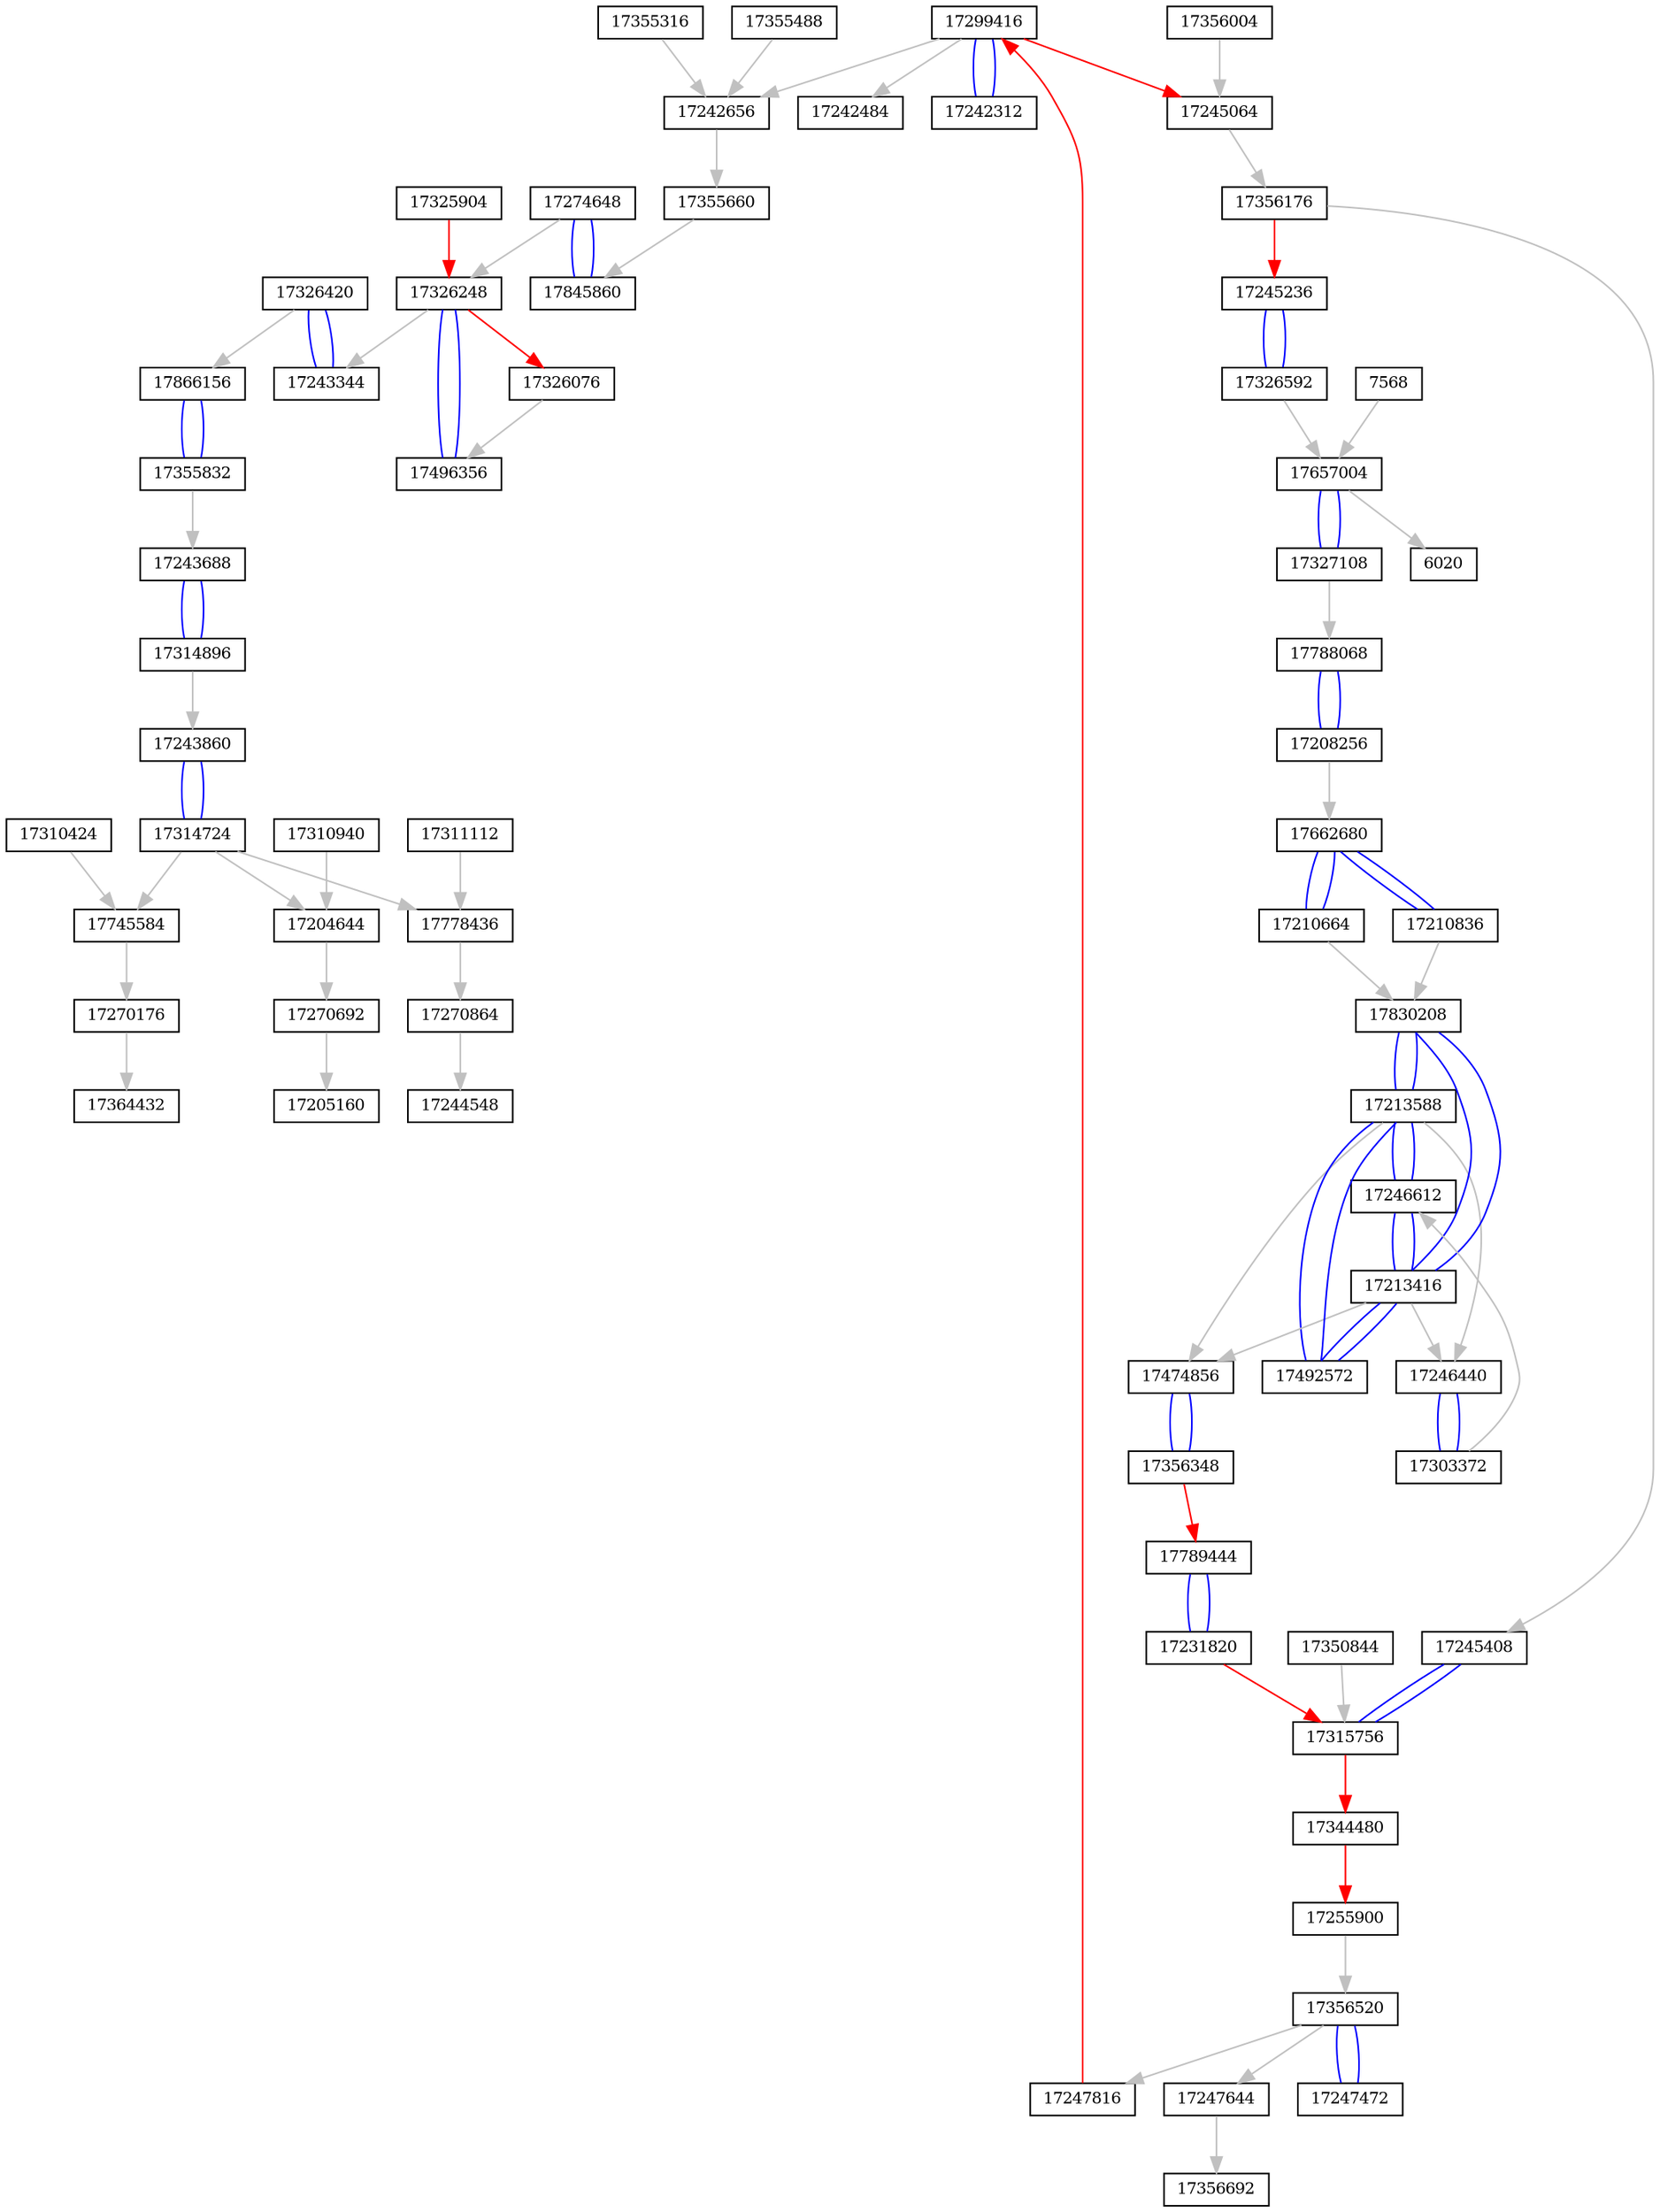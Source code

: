 graph G {
	node [label="\N", shape=box, height="0.01", width="0.01", fontsize=10];
	graph [bb="0,0,574,731"];
	17326420 [label=17326420, height="0.28", width="0.78", pos="96,341"];
	17866156 [label=17866156, height="0.28", width="0.78", pos="94,304"];
	17355832 [label=17355832, height="0.28", width="0.78", pos="100,268"];
	17243688 [label=17243688, height="0.28", width="0.78", pos="100,232"];
	17314896 [label=17314896, height="0.28", width="0.78", pos="108,196"];
	17243860 [label=17243860, height="0.28", width="0.78", pos="111,159"];
	17314724 [label=17314724, height="0.28", width="0.78", pos="115,119"];
	17745584 [label=17745584, height="0.28", width="0.78", pos="159,102"];
	17270176 [label=17270176, height="0.28", width="0.78", pos="188,74"];
	17364432 [label=17364432, height="0.28", width="0.78", pos="212,46"];
	17310424 [label=17310424, height="0.28", width="0.78", pos="194,116"];
	17204644 [label=17204644, height="0.28", width="0.78", pos="76,102"];
	17270692 [label=17270692, height="0.28", width="0.78", pos="52,71"];
	17205160 [label=17205160, height="0.28", width="0.78", pos="29,43"];
	17310940 [label=17310940, height="0.28", width="0.78", pos="41,108"];
	17778436 [label=17778436, height="0.28", width="0.78", pos="123,86"];
	17270864 [label=17270864, height="0.28", width="0.78", pos="123,48"];
	17244548 [label=17244548, height="0.28", width="0.78", pos="125,11"];
	17311112 [label=17311112, height="0.28", width="0.78", pos="154,105"];
	17243344 [label=17243344, height="0.28", width="0.78", pos="91,379"];
	17326248 [label=17326248, height="0.28", width="0.78", pos="82,420"];
	17496356 [label=17496356, height="0.28", width="0.78", pos="52,405"];
	17326076 [label=17326076, height="0.28", width="0.78", pos="41,424"];
	17274648 [label=17274648, height="0.28", width="0.78", pos="91,460"];
	17845860 [label=17845860, height="0.28", width="0.78", pos="101,499"];
	17355660 [label=17355660, height="0.28", width="0.78", pos="106,545"];
	17242656 [label=17242656, height="0.28", width="0.78", pos="112,584"];
	17355316 [label=17355316, height="0.28", width="0.78", pos="83,621"];
	17355488 [label=17355488, height="0.28", width="0.78", pos="69,621"];
	17299416 [label=17299416, height="0.28", width="0.78", pos="153,621"];
	17242312 [label=17242312, height="0.28", width="0.78", pos="124,647"];
	17245064 [label=17245064, height="0.28", width="0.78", pos="187,632"];
	17356176 [label=17356176, height="0.28", width="0.78", pos="225,621"];
	17245408 [label=17245408, height="0.28", width="0.78", pos="255,608"];
	17315756 [label=17315756, height="0.28", width="0.78", pos="268,652"];
	17344480 [label=17344480, height="0.28", width="0.78", pos="230,654"];
	17255900 [label=17255900, height="0.28", width="0.78", pos="188,654"];
	17356520 [label=17356520, height="0.28", width="0.78", pos="145,650"];
	17247472 [label=17247472, height="0.28", width="0.78", pos="106,654"];
	17247816 [label=17247816, height="0.28", width="0.78", pos="137,621"];
	17247644 [label=17247644, height="0.28", width="0.78", pos="108,616"];
	17356692 [label=17356692, height="0.28", width="0.78", pos="79,578"];
	17231820 [label=17231820, height="0.28", width="0.78", pos="313,643"];
	17789444 [label=17789444, height="0.28", width="0.78", pos="357,629"];
	17356348 [label=17356348, height="0.28", width="0.78", pos="399,624"];
	17474856 [label=17474856, height="0.28", width="0.78", pos="440,626"];
	17213588 [label=17213588, height="0.28", width="0.78", pos="477,643"];
	17246612 [label=17246612, height="0.28", width="0.78", pos="513,632"];
	17213416 [label=17213416, height="0.28", width="0.78", pos="471,643"];
	17830208 [label=17830208, height="0.28", width="0.78", pos="494,654"];
	17210664 [label=17210664, height="0.28", width="0.78", pos="491,708"];
	17662680 [label=17662680, height="0.28", width="0.78", pos="454,720"];
	17210836 [label=17210836, height="0.28", width="0.78", pos="478,701"];
	17208256 [label=17208256, height="0.28", width="0.78", pos="416,720"];
	17788068 [label=17788068, height="0.28", width="0.78", pos="392,676"];
	17327108 [label=17327108, height="0.28", width="0.78", pos="355,688"];
	17657004 [label=17657004, height="0.28", width="0.78", pos="329,654"];
	6020 [label=6020, height="0.28", width="0.50", pos="343,616"];
	7568 [label=7568, height="0.28", width="0.50", pos="319,707"];
	17326592 [label=17326592, height="0.28", width="0.78", pos="290,658"];
	17245236 [label=17245236, height="0.28", width="0.78", pos="259,631"];
	17492572 [label=17492572, height="0.28", width="0.78", pos="502,670"];
	17246440 [label=17246440, height="0.28", width="0.78", pos="506,615"];
	17303372 [label=17303372, height="0.28", width="0.78", pos="545,643"];
	17350844 [label=17350844, height="0.28", width="0.78", pos="263,697"];
	17356004 [label=17356004, height="0.28", width="0.78", pos="175,687"];
	17242484 [label=17242484, height="0.28", width="0.78", pos="163,583"];
	17325904 [label=17325904, height="0.28", width="0.78", pos="113,412"];
	17326420 -- 17866156 [color=grey, dir=forward, pos="e,95,314 95,331 95,329 95,327 95,324"];
	17326420 -- 17243344 [color=blue, pos="88,351 87,357 86,363 86,369"];
	17866156 -- 17355832 [color=blue, pos="101,294 103,289 104,283 104,278"];
	17355832 -- 17866156 [color=blue, pos="92,278 91,283 90,289 90,294"];
	17355832 -- 17243688 [color=grey, dir=forward, pos="e,100,242 100,258 100,256 100,254 100,252"];
	17243688 -- 17314896 [color=blue, pos="108,222 110,217 111,211 111,206"];
	17314896 -- 17243860 [color=grey, dir=forward, pos="e,110,169 109,186 109,184 109,182 109,179"];
	17314896 -- 17243688 [color=blue, pos="99,206 97,211 96,217 96,222"];
	17243860 -- 17314724 [color=blue, pos="117,149 119,143 119,135 119,129"];
	17314724 -- 17745584 [color=grey, dir=forward, pos="e,141,109 141,109 141,109 141,109 141,109"];
	17314724 -- 17204644 [color=grey, dir=forward, pos="e,92,109 92,109 92,109 92,109 92,109"];
	17314724 -- 17243860 [color=blue, pos="108,129 106,135 106,143 106,149"];
	17314724 -- 17778436 [color=grey, dir=forward, pos="e,120,96 117,109 117,108 118,107 118,106"];
	17745584 -- 17270176 [color=grey, dir=forward, pos="e,177,84 169,92 169,92 170,92 170,91"];
	17270176 -- 17364432 [color=grey, dir=forward, pos="e,204,56 197,64 197,64 197,64 197,64"];
	17310424 -- 17745584 [color=grey, dir=forward, pos="e,169,106 169,106 169,106 169,106 169,106"];
	17204644 -- 17270692 [color=grey, dir=forward, pos="e,60,81 68,92 67,91 67,90 66,90"];
	17270692 -- 17205160 [color=grey, dir=forward, pos="e,37,53 44,61 44,61 44,61 44,61"];
	17310940 -- 17204644 [color=grey, dir=forward, pos="e,69,103 69,103 69,103 69,103 69,103"];
	17778436 -- 17270864 [color=grey, dir=forward, pos="e,123,58 123,76 123,73 123,71 123,68"];
	17270864 -- 17244548 [color=grey, dir=forward, pos="e,124,21 124,38 124,36 124,34 124,31"];
	17311112 -- 17778436 [color=grey, dir=forward, pos="e,137,95 137,95 137,95 137,95 137,95"];
	17243344 -- 17326420 [color=blue, pos="98,369 99,363 100,356 100,351"];
	17326248 -- 17496356 [color=blue, pos="77,410 77,410 77,410 77,410"];
	17326248 -- 17243344 [color=grey, dir=forward, pos="e,89,389 84,410 85,407 86,403 87,399"];
	17326248 -- 17326076 [color=red, dir=forward, pos="e,54,423 54,423 54,423 54,423 54,423"];
	17496356 -- 17326248 [color=blue, pos="59,415 59,415 59,415 59,415"];
	17326076 -- 17496356 [color=grey, dir=forward, pos="e,47,414 47,414 47,414 47,414 47,414"];
	17274648 -- 17326248 [color=grey, dir=forward, pos="e,84,430 89,450 88,447 87,444 87,440"];
	17274648 -- 17845860 [color=blue, pos="88,470 88,476 90,483 92,489"];
	17845860 -- 17274648 [color=blue, pos="104,489 104,483 102,476 100,470"];
	17355660 -- 17845860 [color=grey, dir=forward, pos="e,102,509 105,535 104,530 104,525 103,519"];
	17242656 -- 17355660 [color=grey, dir=forward, pos="e,108,555 110,574 110,571 110,568 109,565"];
	17355316 -- 17242656 [color=grey, dir=forward, pos="e,104,594 91,611 93,608 95,605 98,602"];
	17355488 -- 17242656 [color=grey, dir=forward, pos="e,100,594 81,611 85,608 88,604 92,601"];
	17299416 -- 17242656 [color=grey, dir=forward, pos="e,123,594 142,611 138,608 135,604 131,601"];
	17299416 -- 17242312 [color=blue, pos="131,631 129,633 127,635 126,637"];
	17299416 -- 17245064 [color=red, dir=forward, pos="e,181,630 181,630 181,630 181,630 181,630"];
	17299416 -- 17242484 [color=grey, dir=forward, pos="e,160,593 156,611 156,608 157,606 158,603"];
	17242312 -- 17299416 [color=blue, pos="144,637 146,635 148,633 149,631"];
	17245064 -- 17356176 [color=grey, dir=forward, pos="e,215,624 215,624 215,624 215,624 215,624"];
	17356176 -- 17245408 [color=grey, dir=forward, pos="e,248,611 248,611 248,611 248,611 248,611"];
	17356176 -- 17245236 [color=red, dir=forward, pos="e,253,629 253,629 253,629 253,629 253,629"];
	17245408 -- 17315756 [color=blue, pos="252,618 253,625 255,635 259,642"];
	17315756 -- 17245408 [color=blue, pos="270,642 269,635 267,625 264,618"];
	17315756 -- 17344480 [color=red, dir=forward, pos="e,240,653 240,653 240,653 240,653 240,653"];
	17344480 -- 17255900 [color=red, dir=forward, pos="e,202,654 202,654 202,654 202,654 202,654"];
	17255900 -- 17356520 [color=grey, dir=forward, pos="e,160,651 160,651 160,651 160,651 160,651"];
	17356520 -- 17247472 [color=blue, pos="117,647 117,647 117,647 117,647"];
	17356520 -- 17247816 [color=grey, dir=forward, pos="e,140,631 142,640 142,640 142,640 142,640"];
	17356520 -- 17247644 [color=grey, dir=forward, pos="e,119,626 134,640 132,638 129,636 127,633"];
	17247472 -- 17356520 [color=blue, pos="134,657 134,657 134,657 134,657"];
	17247816 -- 17299416 [color=red, dir=forward, pos="e,153,621 153,621 153,621 153,621 153,621"];
	17247644 -- 17356692 [color=grey, dir=forward, pos="e,87,588 100,606 98,603 95,599 93,596"];
	17231820 -- 17789444 [color=blue, pos="341,640 342,640 343,639 343,639"];
	17231820 -- 17315756 [color=red, dir=forward, pos="e,285,649 285,649 285,649 285,649 285,649"];
	17789444 -- 17231820 [color=blue, pos="329,631 327,632 326,632 324,633"];
	17356348 -- 17789444 [color=red, dir=forward, pos="e,371,627 371,627 371,627 371,627 371,627"];
	17356348 -- 17474856 [color=blue, pos="427,631 427,631 427,631 427,631"];
	17474856 -- 17356348 [color=blue, pos="412,618 412,618 412,618 412,618"];
	17213588 -- 17246612 [color=blue, pos="505,640 505,640 505,640 505,640"];
	17213588 -- 17830208 [color=blue, pos="481,653 481,653 481,653 481,653"];
	17213588 -- 17492572 [color=blue, pos="478,653 479,655 481,658 483,660"];
	17213588 -- 17474856 [color=grey, dir=forward, pos="e,455,633 455,633 455,633 455,633 455,633"];
	17213588 -- 17246440 [color=grey, dir=forward, pos="e,495,625 487,633 487,633 488,633 488,632"];
	17246612 -- 17213588 [color=blue, pos="485,634 485,634 485,634 485,634"];
	17246612 -- 17213416 [color=blue, pos="485,632 484,632 483,633 483,633"];
	17213416 -- 17246612 [color=blue, pos="499,642 499,642 499,642 499,642"];
	17213416 -- 17830208 [color=blue, pos="477,653 477,653 477,653 477,653"];
	17213416 -- 17492572 [color=blue, pos="474,653 476,655 478,658 481,660"];
	17213416 -- 17474856 [color=grey, dir=forward, pos="e,453,633 453,633 453,633 453,633 453,633"];
	17213416 -- 17246440 [color=grey, dir=forward, pos="e,494,625 484,633 485,633 485,632 486,632"];
	17830208 -- 17213588 [color=blue, pos="490,644 490,644 490,644 490,644"];
	17830208 -- 17213416 [color=blue, pos="487,644 487,644 487,644 487,644"];
	17210664 -- 17830208 [color=grey, dir=forward, pos="e,493,664 492,698 492,691 492,682 493,674"];
	17210664 -- 17662680 [color=blue, pos="463,710 463,710 463,710 463,710"];
	17662680 -- 17210664 [color=blue, pos="482,717 482,717 482,717 482,717"];
	17662680 -- 17210836 [color=blue, pos="476,710 476,710 476,710 476,710"];
	17210836 -- 17830208 [color=grey, dir=forward, pos="e,491,664 482,691 483,686 485,680 488,674"];
	17210836 -- 17662680 [color=blue, pos="456,711 456,711 456,711 456,711"];
	17208256 -- 17662680 [color=grey, dir=forward, pos="e,444,720 444,720 444,720 444,720 444,720"];
	17208256 -- 17788068 [color=blue, pos="416,710 414,703 409,694 404,686"];
	17788068 -- 17208256 [color=blue, pos="392,686 394,693 399,703 404,710"];
	17327108 -- 17657004 [color=blue, pos="354,678 352,674 349,668 345,664"];
	17327108 -- 17788068 [color=grey, dir=forward, pos="e,383,679 383,679 383,679 383,679 383,679"];
	17657004 -- 17327108 [color=blue, pos="330,664 332,668 336,673 340,678"];
	17657004 -- 6020 [color=grey, dir=forward, pos="e,339,626 333,644 334,641 335,638 336,636"];
	7568 -- 17657004 [color=grey, dir=forward, pos="e,327,664 321,697 322,690 324,682 325,674"];
	17326592 -- 17657004 [color=grey, dir=forward, pos="e,318,655 318,655 318,655 318,655 318,655"];
	17326592 -- 17245236 [color=blue, pos="287,648 285,646 283,644 281,641"];
	17245236 -- 17326592 [color=blue, pos="262,641 264,643 266,646 269,648"];
	17492572 -- 17213588 [color=blue, pos="500,660 499,658 497,655 495,653"];
	17492572 -- 17213416 [color=blue, pos="499,660 497,658 495,656 493,653"];
	17246440 -- 17303372 [color=blue, pos="511,625 513,628 516,630 519,633"];
	17303372 -- 17246612 [color=grey, dir=forward, pos="e,517,633 517,633 517,633 517,633 517,633"];
	17303372 -- 17246440 [color=blue, pos="539,633 537,630 534,628 530,625"];
	17350844 -- 17315756 [color=grey, dir=forward, pos="e,267,662 264,687 265,682 265,677 266,672"];
	17356004 -- 17245064 [color=grey, dir=forward, pos="e,185,642 177,677 179,670 181,660 183,652"];
	17325904 -- 17326248 [color=red, dir=forward, pos="e,85,419 85,419 85,419 85,419 85,419"];
}
